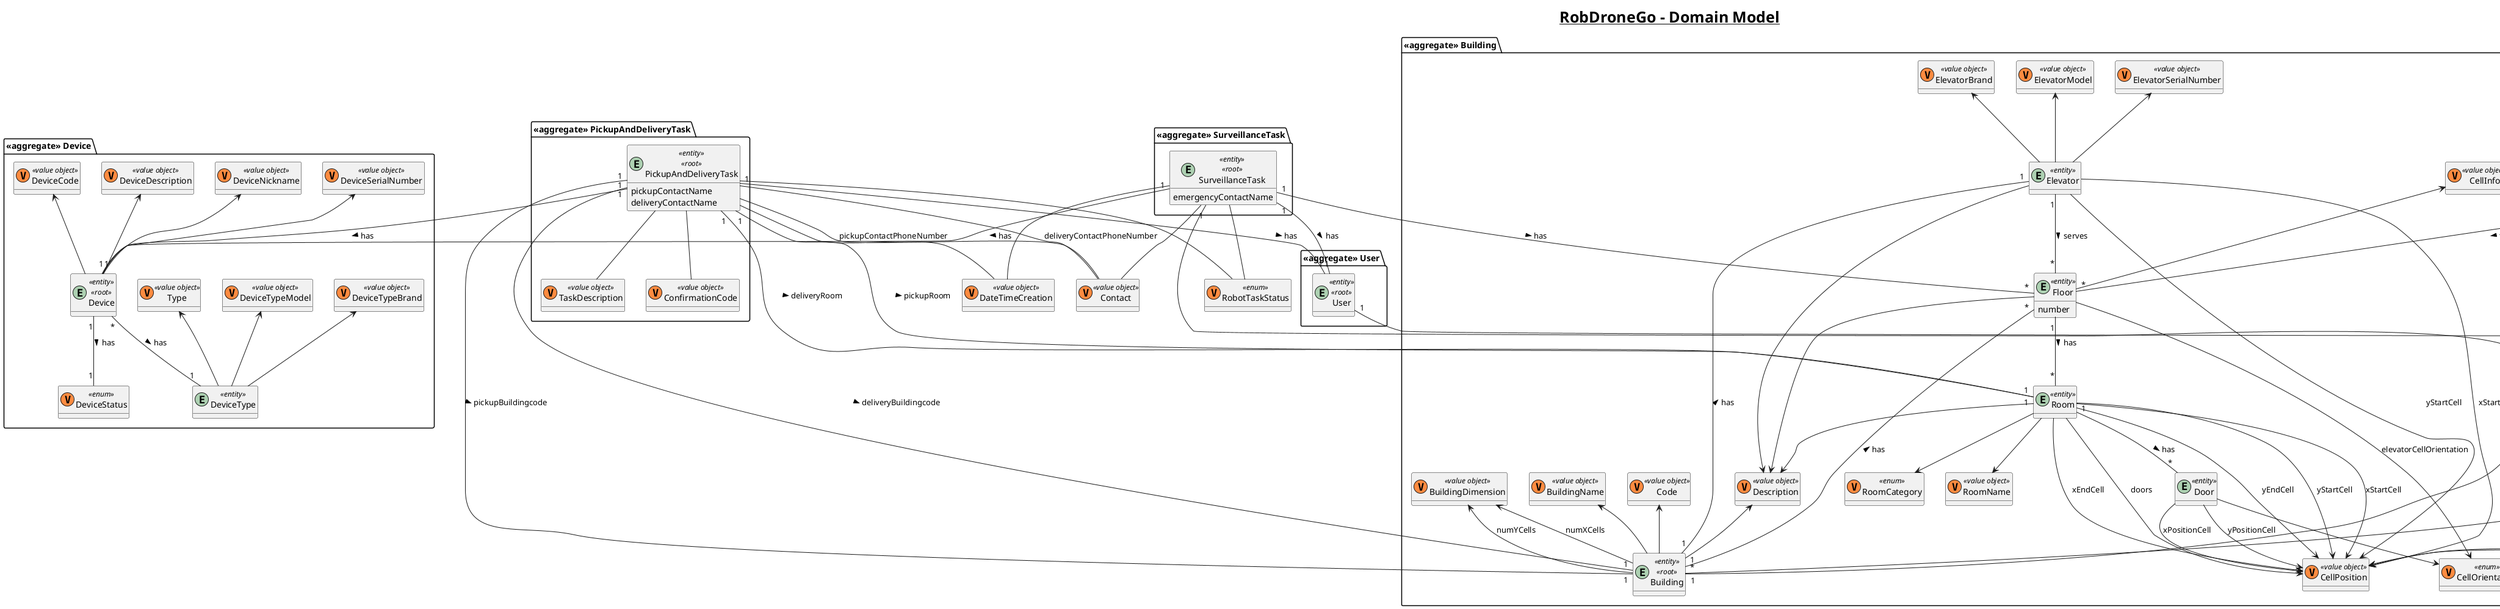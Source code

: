 @startuml

skinparam titleFontSize 25
title <u>RobDroneGo - Domain Model</u>

hide methods
skinparam classAttributeIconSize 0

'Passageway aggregate
package "<<aggregate>> Passageway" {
    entity Passageway <<entity>> <<root>>
    class PassagewayCode <<(V, #FF8B40) value object>>
}

'Building aggregate
package "<<aggregate>> Building" {
    entity Building <<entity>> <<root>>
    class Code <<(V, #FF8B40) value object>>
    class BuildingName <<(V, #FF8B40) value object>>
    class Description <<(V, #FF8B40) value object>>
    class BuildingDimension <<(V, #FF8B40) value object>>

    entity Floor <<entity>> {
        number
    }
    class CellInfo <<(V, #FF8B40) value object>>

    entity Elevator <<entity>>
    class ElevatorBrand <<(V, #FF8B40) value object>>
    class ElevatorModel <<(V, #FF8B40) value object>>
    class ElevatorSerialNumber <<(V, #FF8B40) value object>>

    class CellOrientation <<(V, #FF8B40) enum>>

    class RoomCategory <<(V, #FF8B40) enum>>

    entity Room <<entity>>
    class RoomName <<(V, #FF8B40) value object>>

    entity Door <<entity>>

    class CellPosition <<(V, #FF8B40) value object>>
}

Building -up-> Code
Building -up-> BuildingName
Building -up-> Description
Building -up-> BuildingDimension : numXCells
Building -up-> BuildingDimension : numYCells

Floor -up-> Description
Floor -up-> CellInfo
Floor --> CellOrientation : elevatorCellOrientation

Room --> RoomName
Room --> RoomCategory
Room --> Description
Room --> CellPosition : yStartCell
Room --> CellPosition : xStartCell
Room --> CellPosition : yEndCell
Room --> CellPosition : xEndCell
Room --> CellPosition : doors

Door --> CellPosition : yPositionCell
Door --> CellPosition : xPositionCell
Door --> CellOrientation

Elevator -up-> Description
Elevator -up-> ElevatorBrand
Elevator -up-> ElevatorModel
Elevator -up-> ElevatorSerialNumber
Elevator --> CellPosition : xStartCell
Elevator --> CellPosition : yStartCell

Passageway --> PassagewayCode
Passageway --> CellOrientation
Passageway --> CellPosition : xStartCell
Passageway --> CellPosition : yStartCell

Building "1" -- "1" Elevator : has >
Building "1" -- "*" Floor : has >

Elevator "1" -- "*" Floor : serves >

Passageway "*" -- "*" Building : has >
Passageway "1" -- "*" Floor : through >

Floor "1" -- "*" Room : has >

Room "1" -- "*" Door : has >

'Device aggregate
package "<<aggregate>> Device" {
    entity Device <<entity>> <<root>> {
    }
    class DeviceCode <<(V, #FF8B40) value object>>
    class DeviceDescription <<(V, #FF8B40) value object>>
    class DeviceNickname <<(V, #FF8B40) value object>>
    class DeviceSerialNumber <<(V, #FF8B40) value object>>
    class DeviceStatus <<(V, #FF8B40) enum>>

    entity DeviceType <<entity>>
    class Type <<(V, #FF8B40) value object>>
    class DeviceTypeModel <<(V, #FF8B40) value object>>
    class DeviceTypeBrand <<(V, #FF8B40) value object>>
}

Device -up-> DeviceCode
Device -up-> DeviceDescription
Device -up-> DeviceNickname
Device -up-> DeviceSerialNumber

DeviceType -up-> Type
DeviceType -up-> DeviceTypeModel
DeviceType -up-> DeviceTypeBrand

Device "1" -- "1" DeviceStatus : has >
Device "*" -- "1" DeviceType : has >

'SystemUser aggregate
package "<<aggregate>> SystemUser" {
    entity SystemUser <<entity>> <<root>>
}

'SystemManager aggregate
package "<<aggregate>> SystemManager" {
    entity SystemManager <<entity>> <<root>>
}

'SystemManager to SystemUser
SystemManager "1" -- "1" SystemUser : is >

'FleetManager aggregate
package "<<aggregate>> FleetManager" {
    entity FleetManager <<entity>> <<root>>
}

'FleetManager to SystemUser
FleetManager "1" -- "1" SystemUser : is >

'CampusManager aggregate
package "<<aggregate>> CampusManager" {
    entity CampusManager <<entity>> <<root>>
}

'CampusManager to SystemUser
CampusManager "1" -- "1" SystemUser : is >

'User aggregate
package "<<aggregate>> User" {
    entity User <<entity>> <<root>>
}

'User to SystemUser
User "1" -- "1" SystemUser : is >

'SurveillanceTask aggregate
package "<<aggregate>> SurveillanceTask" {
    entity SurveillanceTask <<entity>> <<root>> {
        emergencyContactName
    }
}

'Shared Value Objects
class DateTimeCreation <<(V, #FF8B40) value object>>
class Contact <<(V, #FF8B40) value object>>
class RobotTaskStatus <<(V, #FF8B40) enum>>

'SurveillanceTask relations and value objects
SurveillanceTask "1" -- "1" User : has >
SurveillanceTask "1" -- "*" Floor : has >
SurveillanceTask "1" -- "1" Building : has >
SurveillanceTask "1" -- "1" Device : has >

SurveillanceTask -- DateTimeCreation
SurveillanceTask -- Contact
SurveillanceTask -- RobotTaskStatus

'PickupAndDeliveryTask aggregate
package "<<aggregate>> PickupAndDeliveryTask" {
    entity PickupAndDeliveryTask <<entity>> <<root>> {
        pickupContactName
        deliveryContactName
    }

    class TaskDescription <<(V, #FF8B40) value object>>
    class ConfirmationCode <<(V, #FF8B40) value object>>
}

'PickupAndDeliveryTask relations and value objects
PickupAndDeliveryTask "1" -- "1" Building : pickupBuildingcode >
PickupAndDeliveryTask "1" -- "1" Building : deliveryBuildingcode >
PickupAndDeliveryTask "1" -- "1" Room : pickupRoom >
PickupAndDeliveryTask "1" -- "1" Room : deliveryRoom >
PickupAndDeliveryTask "1" -- "1" Device : has >
PickupAndDeliveryTask "1" -- "1" User : has >

PickupAndDeliveryTask -- TaskDescription
PickupAndDeliveryTask -- ConfirmationCode
PickupAndDeliveryTask -- DateTimeCreation
PickupAndDeliveryTask -- Contact : pickupContactPhoneNumber
PickupAndDeliveryTask -- Contact : deliveryContactPhoneNumber
PickupAndDeliveryTask -- RobotTaskStatus

@enduml